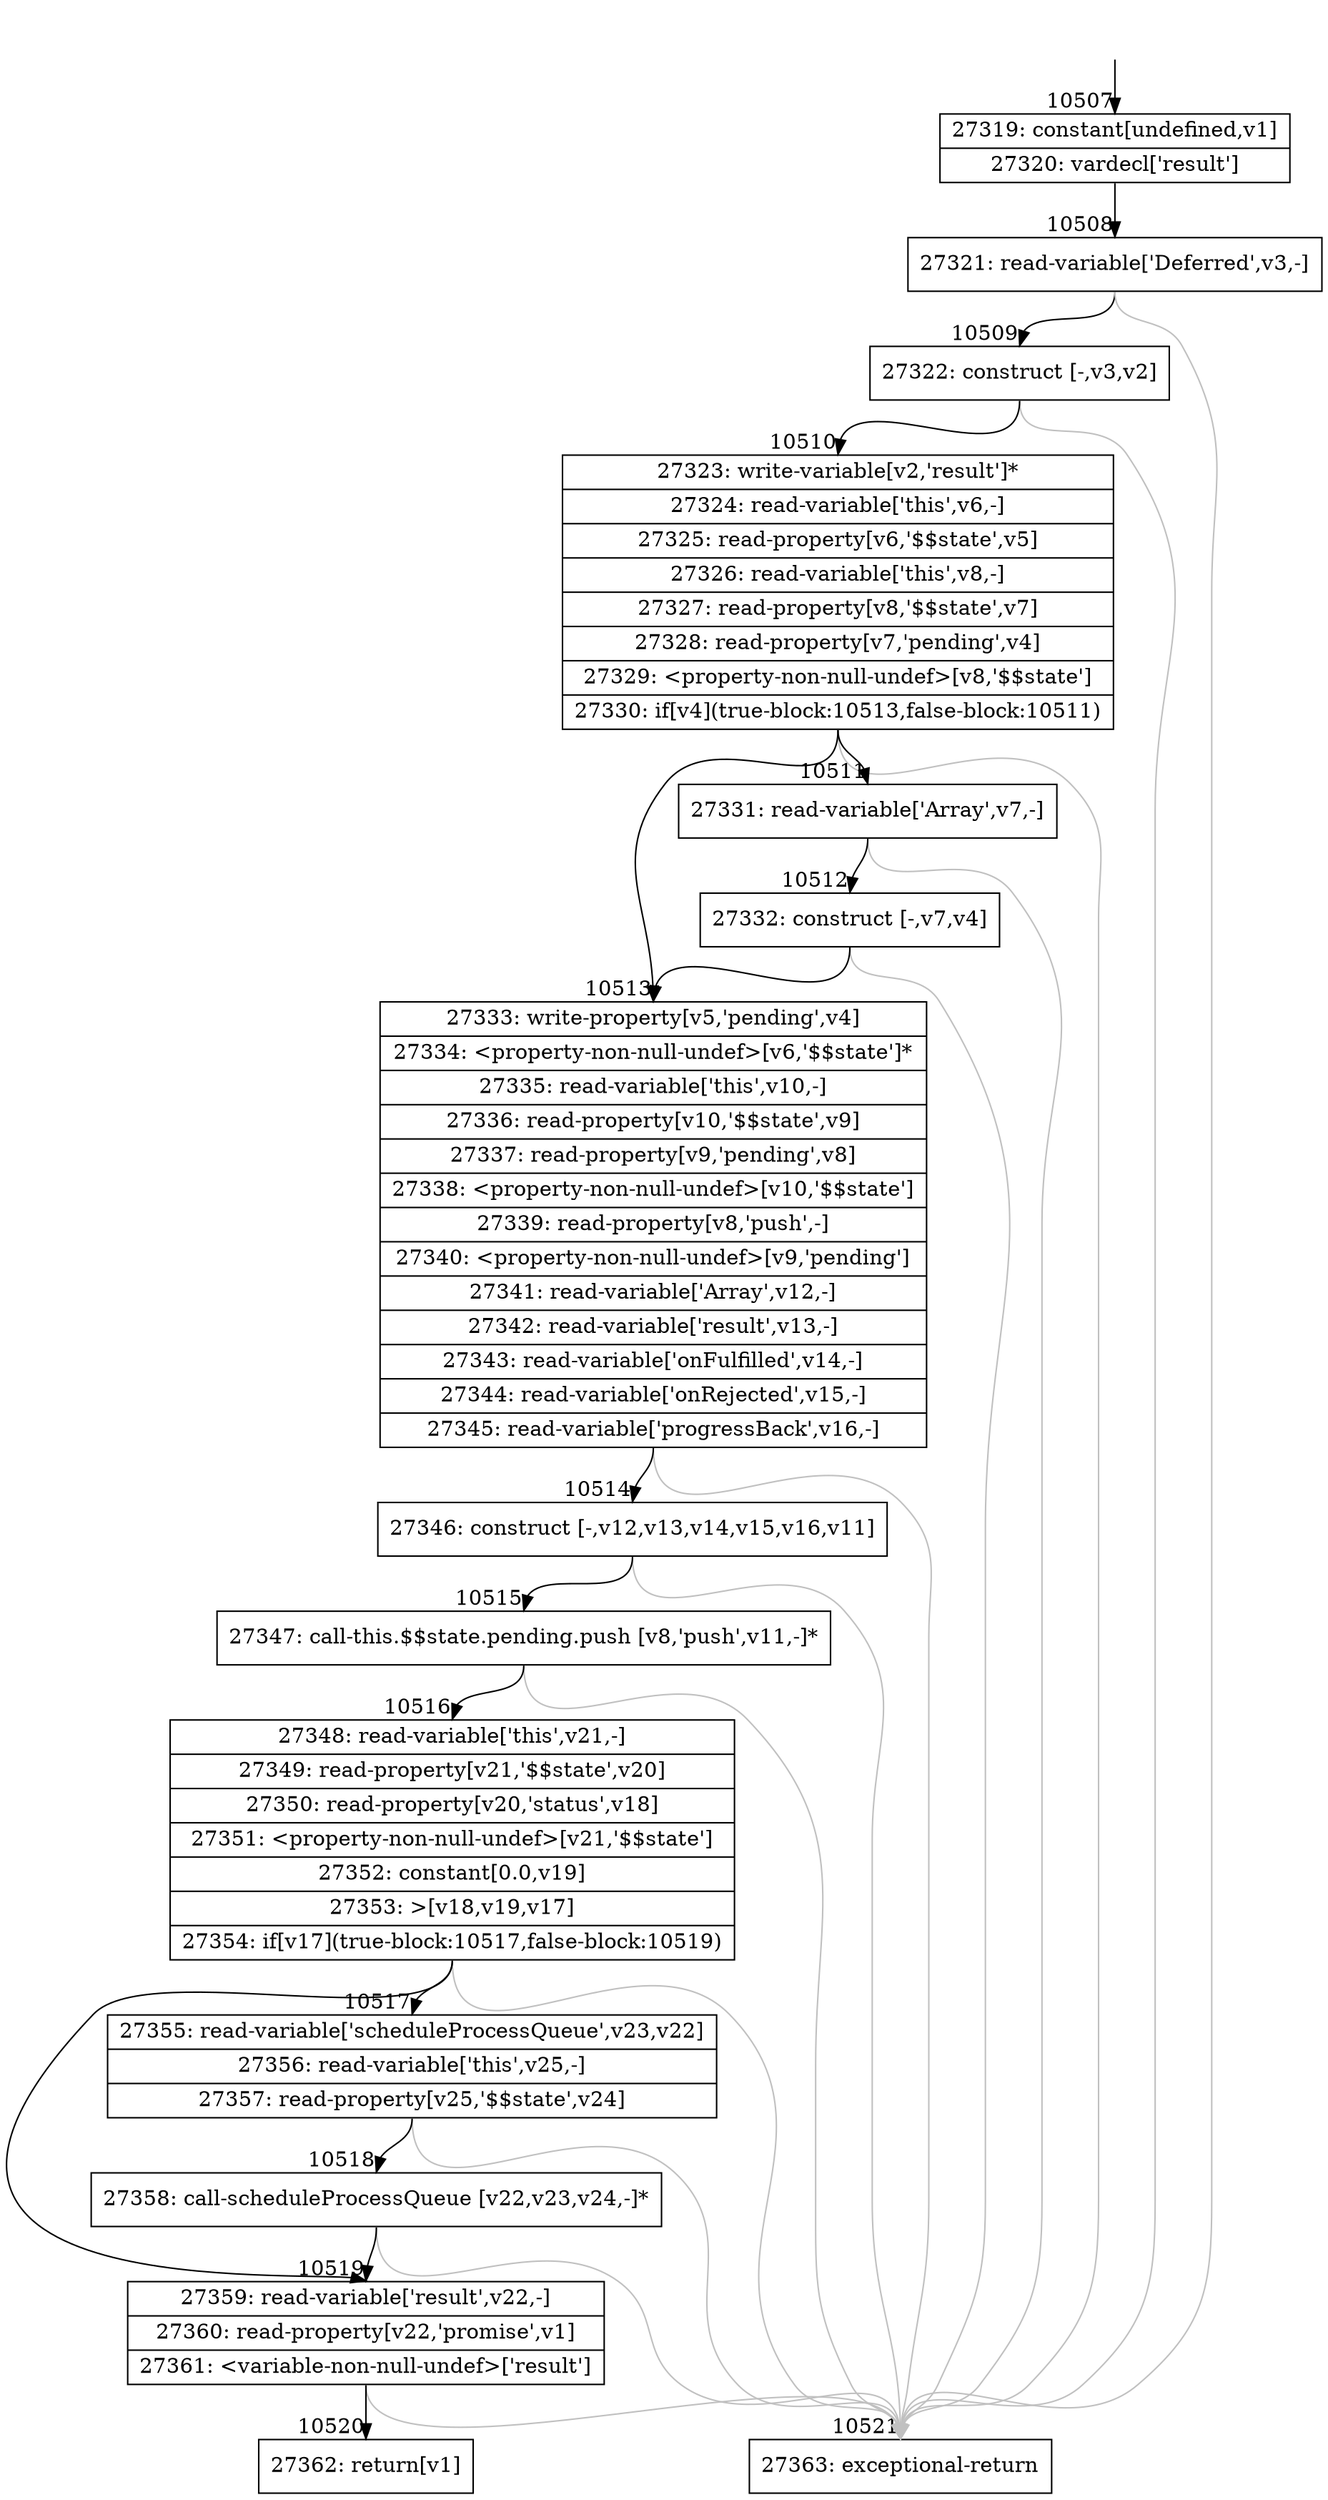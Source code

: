 digraph {
rankdir="TD"
BB_entry803[shape=none,label=""];
BB_entry803 -> BB10507 [tailport=s, headport=n, headlabel="    10507"]
BB10507 [shape=record label="{27319: constant[undefined,v1]|27320: vardecl['result']}" ] 
BB10507 -> BB10508 [tailport=s, headport=n, headlabel="      10508"]
BB10508 [shape=record label="{27321: read-variable['Deferred',v3,-]}" ] 
BB10508 -> BB10509 [tailport=s, headport=n, headlabel="      10509"]
BB10508 -> BB10521 [tailport=s, headport=n, color=gray, headlabel="      10521"]
BB10509 [shape=record label="{27322: construct [-,v3,v2]}" ] 
BB10509 -> BB10510 [tailport=s, headport=n, headlabel="      10510"]
BB10509 -> BB10521 [tailport=s, headport=n, color=gray]
BB10510 [shape=record label="{27323: write-variable[v2,'result']*|27324: read-variable['this',v6,-]|27325: read-property[v6,'$$state',v5]|27326: read-variable['this',v8,-]|27327: read-property[v8,'$$state',v7]|27328: read-property[v7,'pending',v4]|27329: \<property-non-null-undef\>[v8,'$$state']|27330: if[v4](true-block:10513,false-block:10511)}" ] 
BB10510 -> BB10513 [tailport=s, headport=n, headlabel="      10513"]
BB10510 -> BB10511 [tailport=s, headport=n, headlabel="      10511"]
BB10510 -> BB10521 [tailport=s, headport=n, color=gray]
BB10511 [shape=record label="{27331: read-variable['Array',v7,-]}" ] 
BB10511 -> BB10512 [tailport=s, headport=n, headlabel="      10512"]
BB10511 -> BB10521 [tailport=s, headport=n, color=gray]
BB10512 [shape=record label="{27332: construct [-,v7,v4]}" ] 
BB10512 -> BB10513 [tailport=s, headport=n]
BB10512 -> BB10521 [tailport=s, headport=n, color=gray]
BB10513 [shape=record label="{27333: write-property[v5,'pending',v4]|27334: \<property-non-null-undef\>[v6,'$$state']*|27335: read-variable['this',v10,-]|27336: read-property[v10,'$$state',v9]|27337: read-property[v9,'pending',v8]|27338: \<property-non-null-undef\>[v10,'$$state']|27339: read-property[v8,'push',-]|27340: \<property-non-null-undef\>[v9,'pending']|27341: read-variable['Array',v12,-]|27342: read-variable['result',v13,-]|27343: read-variable['onFulfilled',v14,-]|27344: read-variable['onRejected',v15,-]|27345: read-variable['progressBack',v16,-]}" ] 
BB10513 -> BB10514 [tailport=s, headport=n, headlabel="      10514"]
BB10513 -> BB10521 [tailport=s, headport=n, color=gray]
BB10514 [shape=record label="{27346: construct [-,v12,v13,v14,v15,v16,v11]}" ] 
BB10514 -> BB10515 [tailport=s, headport=n, headlabel="      10515"]
BB10514 -> BB10521 [tailport=s, headport=n, color=gray]
BB10515 [shape=record label="{27347: call-this.$$state.pending.push [v8,'push',v11,-]*}" ] 
BB10515 -> BB10516 [tailport=s, headport=n, headlabel="      10516"]
BB10515 -> BB10521 [tailport=s, headport=n, color=gray]
BB10516 [shape=record label="{27348: read-variable['this',v21,-]|27349: read-property[v21,'$$state',v20]|27350: read-property[v20,'status',v18]|27351: \<property-non-null-undef\>[v21,'$$state']|27352: constant[0.0,v19]|27353: \>[v18,v19,v17]|27354: if[v17](true-block:10517,false-block:10519)}" ] 
BB10516 -> BB10517 [tailport=s, headport=n, headlabel="      10517"]
BB10516 -> BB10519 [tailport=s, headport=n, headlabel="      10519"]
BB10516 -> BB10521 [tailport=s, headport=n, color=gray]
BB10517 [shape=record label="{27355: read-variable['scheduleProcessQueue',v23,v22]|27356: read-variable['this',v25,-]|27357: read-property[v25,'$$state',v24]}" ] 
BB10517 -> BB10518 [tailport=s, headport=n, headlabel="      10518"]
BB10517 -> BB10521 [tailport=s, headport=n, color=gray]
BB10518 [shape=record label="{27358: call-scheduleProcessQueue [v22,v23,v24,-]*}" ] 
BB10518 -> BB10519 [tailport=s, headport=n]
BB10518 -> BB10521 [tailport=s, headport=n, color=gray]
BB10519 [shape=record label="{27359: read-variable['result',v22,-]|27360: read-property[v22,'promise',v1]|27361: \<variable-non-null-undef\>['result']}" ] 
BB10519 -> BB10520 [tailport=s, headport=n, headlabel="      10520"]
BB10519 -> BB10521 [tailport=s, headport=n, color=gray]
BB10520 [shape=record label="{27362: return[v1]}" ] 
BB10521 [shape=record label="{27363: exceptional-return}" ] 
//#$~ 14535
}
